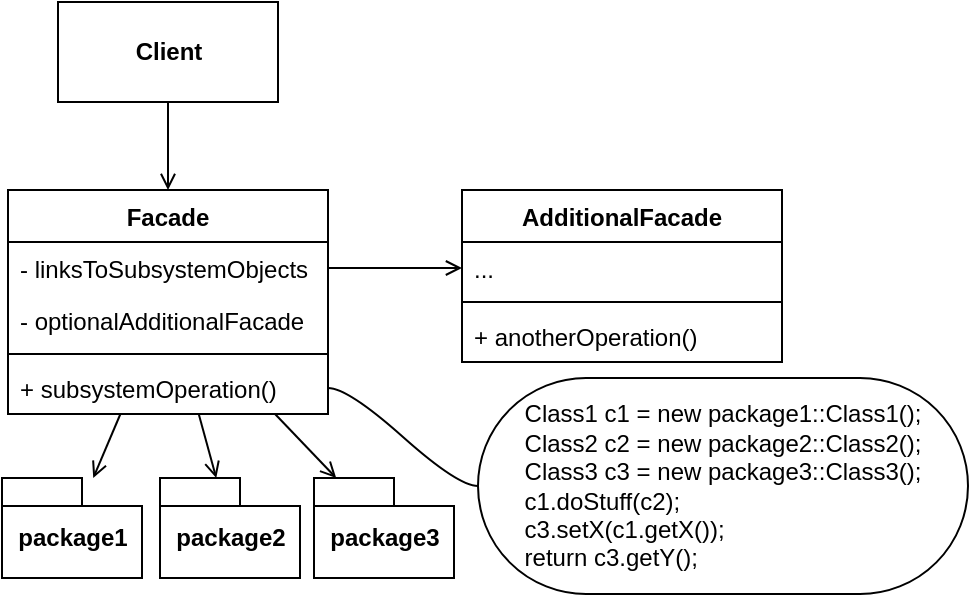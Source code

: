 <mxfile>
    <diagram id="4pL0Q6H4NFQswNKZvfZf" name="Standard">
        <mxGraphModel dx="1374" dy="781" grid="0" gridSize="10" guides="1" tooltips="1" connect="1" arrows="1" fold="1" page="1" pageScale="1" pageWidth="827" pageHeight="1169" math="0" shadow="0">
            <root>
                <mxCell id="0"/>
                <mxCell id="1" parent="0"/>
                <mxCell id="13" style="edgeStyle=none;html=1;exitX=0.5;exitY=1;exitDx=0;exitDy=0;entryX=0.5;entryY=0;entryDx=0;entryDy=0;endArrow=open;endFill=0;" parent="1" source="2" target="3" edge="1">
                    <mxGeometry relative="1" as="geometry"/>
                </mxCell>
                <mxCell id="2" value="Client" style="html=1;fontStyle=1" parent="1" vertex="1">
                    <mxGeometry x="200" y="106" width="110" height="50" as="geometry"/>
                </mxCell>
                <mxCell id="18" value="" style="edgeStyle=none;html=1;endArrow=open;endFill=0;" parent="1" source="3" target="16" edge="1">
                    <mxGeometry relative="1" as="geometry"/>
                </mxCell>
                <mxCell id="20" value="" style="edgeStyle=none;html=1;endArrow=open;endFill=0;" parent="1" source="3" target="15" edge="1">
                    <mxGeometry relative="1" as="geometry"/>
                </mxCell>
                <mxCell id="21" value="" style="edgeStyle=none;html=1;endArrow=open;endFill=0;" parent="1" source="3" target="17" edge="1">
                    <mxGeometry relative="1" as="geometry"/>
                </mxCell>
                <mxCell id="3" value="Facade" style="swimlane;fontStyle=1;align=center;verticalAlign=top;childLayout=stackLayout;horizontal=1;startSize=26;horizontalStack=0;resizeParent=1;resizeParentMax=0;resizeLast=0;collapsible=1;marginBottom=0;" parent="1" vertex="1">
                    <mxGeometry x="175" y="200" width="160" height="112" as="geometry"/>
                </mxCell>
                <mxCell id="4" value="- linksToSubsystemObjects" style="text;strokeColor=none;fillColor=none;align=left;verticalAlign=top;spacingLeft=4;spacingRight=4;overflow=hidden;rotatable=0;points=[[0,0.5],[1,0.5]];portConstraint=eastwest;" parent="3" vertex="1">
                    <mxGeometry y="26" width="160" height="26" as="geometry"/>
                </mxCell>
                <mxCell id="7" value="- optionalAdditionalFacade" style="text;strokeColor=none;fillColor=none;align=left;verticalAlign=top;spacingLeft=4;spacingRight=4;overflow=hidden;rotatable=0;points=[[0,0.5],[1,0.5]];portConstraint=eastwest;" parent="3" vertex="1">
                    <mxGeometry y="52" width="160" height="26" as="geometry"/>
                </mxCell>
                <mxCell id="5" value="" style="line;strokeWidth=1;fillColor=none;align=left;verticalAlign=middle;spacingTop=-1;spacingLeft=3;spacingRight=3;rotatable=0;labelPosition=right;points=[];portConstraint=eastwest;" parent="3" vertex="1">
                    <mxGeometry y="78" width="160" height="8" as="geometry"/>
                </mxCell>
                <mxCell id="6" value="+ subsystemOperation()" style="text;strokeColor=none;fillColor=none;align=left;verticalAlign=top;spacingLeft=4;spacingRight=4;overflow=hidden;rotatable=0;points=[[0,0.5],[1,0.5]];portConstraint=eastwest;" parent="3" vertex="1">
                    <mxGeometry y="86" width="160" height="26" as="geometry"/>
                </mxCell>
                <mxCell id="8" value="AdditionalFacade" style="swimlane;fontStyle=1;align=center;verticalAlign=top;childLayout=stackLayout;horizontal=1;startSize=26;horizontalStack=0;resizeParent=1;resizeParentMax=0;resizeLast=0;collapsible=1;marginBottom=0;" parent="1" vertex="1">
                    <mxGeometry x="402" y="200" width="160" height="86" as="geometry"/>
                </mxCell>
                <mxCell id="9" value="..." style="text;strokeColor=none;fillColor=none;align=left;verticalAlign=top;spacingLeft=4;spacingRight=4;overflow=hidden;rotatable=0;points=[[0,0.5],[1,0.5]];portConstraint=eastwest;" parent="8" vertex="1">
                    <mxGeometry y="26" width="160" height="26" as="geometry"/>
                </mxCell>
                <mxCell id="11" value="" style="line;strokeWidth=1;fillColor=none;align=left;verticalAlign=middle;spacingTop=-1;spacingLeft=3;spacingRight=3;rotatable=0;labelPosition=right;points=[];portConstraint=eastwest;" parent="8" vertex="1">
                    <mxGeometry y="52" width="160" height="8" as="geometry"/>
                </mxCell>
                <mxCell id="12" value="+ anotherOperation()" style="text;strokeColor=none;fillColor=none;align=left;verticalAlign=top;spacingLeft=4;spacingRight=4;overflow=hidden;rotatable=0;points=[[0,0.5],[1,0.5]];portConstraint=eastwest;" parent="8" vertex="1">
                    <mxGeometry y="60" width="160" height="26" as="geometry"/>
                </mxCell>
                <mxCell id="14" style="edgeStyle=none;html=1;exitX=1;exitY=0.5;exitDx=0;exitDy=0;entryX=0;entryY=0.5;entryDx=0;entryDy=0;endArrow=open;endFill=0;" parent="1" source="4" target="9" edge="1">
                    <mxGeometry relative="1" as="geometry"/>
                </mxCell>
                <mxCell id="15" value="package1" style="shape=folder;fontStyle=1;spacingTop=10;tabWidth=40;tabHeight=14;tabPosition=left;html=1;" parent="1" vertex="1">
                    <mxGeometry x="172" y="344" width="70" height="50" as="geometry"/>
                </mxCell>
                <mxCell id="16" value="package2" style="shape=folder;fontStyle=1;spacingTop=10;tabWidth=40;tabHeight=14;tabPosition=left;html=1;" parent="1" vertex="1">
                    <mxGeometry x="251" y="344" width="70" height="50" as="geometry"/>
                </mxCell>
                <mxCell id="17" value="package3" style="shape=folder;fontStyle=1;spacingTop=10;tabWidth=40;tabHeight=14;tabPosition=left;html=1;" parent="1" vertex="1">
                    <mxGeometry x="328" y="344" width="70" height="50" as="geometry"/>
                </mxCell>
                <mxCell id="22" value="&lt;div style=&quot;text-align: left&quot;&gt;&lt;span&gt;Class1 c1 = new package1::Class1();&lt;/span&gt;&lt;/div&gt;&lt;div style=&quot;text-align: left&quot;&gt;&lt;span&gt;Class2 c2 = new package2::Class2();&lt;/span&gt;&lt;/div&gt;&lt;div style=&quot;text-align: left&quot;&gt;&lt;span&gt;Class3 c3 = new package3::Class3();&lt;/span&gt;&lt;/div&gt;&lt;div style=&quot;text-align: left&quot;&gt;&lt;span&gt;c1.doStuff(c2);&lt;/span&gt;&lt;/div&gt;&lt;div style=&quot;text-align: left&quot;&gt;&lt;span&gt;c3.setX(c1.getX());&lt;/span&gt;&lt;/div&gt;&lt;div style=&quot;text-align: left&quot;&gt;&lt;span&gt;return c3.getY();&lt;/span&gt;&lt;/div&gt;" style="whiteSpace=wrap;html=1;rounded=1;arcSize=50;align=center;verticalAlign=middle;strokeWidth=1;autosize=1;spacing=10;treeFolding=1;treeMoving=1;newEdgeStyle={&quot;edgeStyle&quot;:&quot;entityRelationEdgeStyle&quot;,&quot;startArrow&quot;:&quot;none&quot;,&quot;endArrow&quot;:&quot;none&quot;,&quot;segment&quot;:10,&quot;curved&quot;:1};" parent="1" vertex="1">
                    <mxGeometry x="410" y="294" width="245" height="108" as="geometry"/>
                </mxCell>
                <mxCell id="23" value="" style="edgeStyle=entityRelationEdgeStyle;startArrow=none;endArrow=none;segment=10;curved=1;exitX=1;exitY=0.5;exitDx=0;exitDy=0;" parent="1" source="6" target="22" edge="1">
                    <mxGeometry relative="1" as="geometry">
                        <mxPoint x="444" y="384" as="sourcePoint"/>
                    </mxGeometry>
                </mxCell>
            </root>
        </mxGraphModel>
    </diagram>
    <diagram id="1iievChP36K4krtRYSqA" name="Practice">
        <mxGraphModel dx="654" dy="372" grid="0" gridSize="10" guides="1" tooltips="1" connect="1" arrows="1" fold="1" page="1" pageScale="1" pageWidth="827" pageHeight="1169" math="0" shadow="0">
            <root>
                <mxCell id="GANJdywG31KB7hXoL4Jj-0"/>
                <mxCell id="GANJdywG31KB7hXoL4Jj-1" parent="GANJdywG31KB7hXoL4Jj-0"/>
                <mxCell id="GANJdywG31KB7hXoL4Jj-23" value="" style="edgeStyle=none;html=1;entryX=0.5;entryY=0;entryDx=0;entryDy=0;endArrow=open;endFill=0;startArrow=diamondThin;startFill=0;" parent="GANJdywG31KB7hXoL4Jj-1" source="GANJdywG31KB7hXoL4Jj-2" target="GANJdywG31KB7hXoL4Jj-15" edge="1">
                    <mxGeometry relative="1" as="geometry"/>
                </mxCell>
                <mxCell id="GANJdywG31KB7hXoL4Jj-2" value="HQ" style="swimlane;fontStyle=1;align=center;verticalAlign=top;childLayout=stackLayout;horizontal=1;startSize=26;horizontalStack=0;resizeParent=1;resizeParentMax=0;resizeLast=0;collapsible=1;marginBottom=0;" parent="GANJdywG31KB7hXoL4Jj-1" vertex="1">
                    <mxGeometry x="377.5" y="106" width="286" height="269" as="geometry"/>
                </mxCell>
                <mxCell id="GANJdywG31KB7hXoL4Jj-3" value="+ assualtForces: CombatUnit[]" style="text;strokeColor=none;fillColor=none;align=left;verticalAlign=top;spacingLeft=4;spacingRight=4;overflow=hidden;rotatable=0;points=[[0,0.5],[1,0.5]];portConstraint=eastwest;" parent="GANJdywG31KB7hXoL4Jj-2" vertex="1">
                    <mxGeometry y="26" width="286" height="26" as="geometry"/>
                </mxCell>
                <mxCell id="GANJdywG31KB7hXoL4Jj-12" value="+ specialForces: CombatUnit[]" style="text;strokeColor=none;fillColor=none;align=left;verticalAlign=top;spacingLeft=4;spacingRight=4;overflow=hidden;rotatable=0;points=[[0,0.5],[1,0.5]];portConstraint=eastwest;" parent="GANJdywG31KB7hXoL4Jj-2" vertex="1">
                    <mxGeometry y="52" width="286" height="26" as="geometry"/>
                </mxCell>
                <mxCell id="GANJdywG31KB7hXoL4Jj-11" value="+ airForces: CombatUnit[]" style="text;strokeColor=none;fillColor=none;align=left;verticalAlign=top;spacingLeft=4;spacingRight=4;overflow=hidden;rotatable=0;points=[[0,0.5],[1,0.5]];portConstraint=eastwest;" parent="GANJdywG31KB7hXoL4Jj-2" vertex="1">
                    <mxGeometry y="78" width="286" height="26" as="geometry"/>
                </mxCell>
                <mxCell id="GANJdywG31KB7hXoL4Jj-13" value="+ armoredForces: CombatUnit[]" style="text;strokeColor=none;fillColor=none;align=left;verticalAlign=top;spacingLeft=4;spacingRight=4;overflow=hidden;rotatable=0;points=[[0,0.5],[1,0.5]];portConstraint=eastwest;" parent="GANJdywG31KB7hXoL4Jj-2" vertex="1">
                    <mxGeometry y="104" width="286" height="27" as="geometry"/>
                </mxCell>
                <mxCell id="GANJdywG31KB7hXoL4Jj-4" value="" style="line;strokeWidth=1;fillColor=none;align=left;verticalAlign=middle;spacingTop=-1;spacingLeft=3;spacingRight=3;rotatable=0;labelPosition=right;points=[];portConstraint=eastwest;" parent="GANJdywG31KB7hXoL4Jj-2" vertex="1">
                    <mxGeometry y="131" width="286" height="8" as="geometry"/>
                </mxCell>
                <mxCell id="GANJdywG31KB7hXoL4Jj-25" value="+ recruitAssualtForce(cu: CombactUnit)" style="text;strokeColor=none;fillColor=none;align=left;verticalAlign=top;spacingLeft=4;spacingRight=4;overflow=hidden;rotatable=0;points=[[0,0.5],[1,0.5]];portConstraint=eastwest;" parent="GANJdywG31KB7hXoL4Jj-2" vertex="1">
                    <mxGeometry y="139" width="286" height="26" as="geometry"/>
                </mxCell>
                <mxCell id="GANJdywG31KB7hXoL4Jj-26" value="+ recruitSpecialForce(cu: CombactUnit)" style="text;strokeColor=none;fillColor=none;align=left;verticalAlign=top;spacingLeft=4;spacingRight=4;overflow=hidden;rotatable=0;points=[[0,0.5],[1,0.5]];portConstraint=eastwest;" parent="GANJdywG31KB7hXoL4Jj-2" vertex="1">
                    <mxGeometry y="165" width="286" height="26" as="geometry"/>
                </mxCell>
                <mxCell id="GANJdywG31KB7hXoL4Jj-27" value="+ recruitAirForce(cu: CombactUnit)" style="text;strokeColor=none;fillColor=none;align=left;verticalAlign=top;spacingLeft=4;spacingRight=4;overflow=hidden;rotatable=0;points=[[0,0.5],[1,0.5]];portConstraint=eastwest;" parent="GANJdywG31KB7hXoL4Jj-2" vertex="1">
                    <mxGeometry y="191" width="286" height="26" as="geometry"/>
                </mxCell>
                <mxCell id="GANJdywG31KB7hXoL4Jj-28" value="+ recruitArmoredForce(cu: CombactUnit)" style="text;strokeColor=none;fillColor=none;align=left;verticalAlign=top;spacingLeft=4;spacingRight=4;overflow=hidden;rotatable=0;points=[[0,0.5],[1,0.5]];portConstraint=eastwest;" parent="GANJdywG31KB7hXoL4Jj-2" vertex="1">
                    <mxGeometry y="217" width="286" height="26" as="geometry"/>
                </mxCell>
                <mxCell id="GANJdywG31KB7hXoL4Jj-5" value="+ capture(alphabetic: string, numerical: number)" style="text;strokeColor=none;fillColor=none;align=left;verticalAlign=top;spacingLeft=4;spacingRight=4;overflow=hidden;rotatable=0;points=[[0,0.5],[1,0.5]];portConstraint=eastwest;" parent="GANJdywG31KB7hXoL4Jj-2" vertex="1">
                    <mxGeometry y="243" width="286" height="26" as="geometry"/>
                </mxCell>
                <mxCell id="GANJdywG31KB7hXoL4Jj-24" style="edgeStyle=none;html=1;exitX=1;exitY=0.5;exitDx=0;exitDy=0;entryX=0;entryY=0.5;entryDx=0;entryDy=0;startArrow=none;startFill=0;endArrow=open;endFill=0;" parent="GANJdywG31KB7hXoL4Jj-1" source="GANJdywG31KB7hXoL4Jj-6" target="GANJdywG31KB7hXoL4Jj-11" edge="1">
                    <mxGeometry relative="1" as="geometry"/>
                </mxCell>
                <mxCell id="GANJdywG31KB7hXoL4Jj-6" value="Client" style="html=1;fontStyle=1" parent="GANJdywG31KB7hXoL4Jj-1" vertex="1">
                    <mxGeometry x="212" y="172" width="110" height="50" as="geometry"/>
                </mxCell>
                <mxCell id="GANJdywG31KB7hXoL4Jj-15" value="CombatUnit" style="swimlane;fontStyle=1;align=center;verticalAlign=top;childLayout=stackLayout;horizontal=1;startSize=26;horizontalStack=0;resizeParent=1;resizeParentMax=0;resizeLast=0;collapsible=1;marginBottom=0;" parent="GANJdywG31KB7hXoL4Jj-1" vertex="1">
                    <mxGeometry x="376.75" y="417" width="287.5" height="164" as="geometry"/>
                </mxCell>
                <mxCell id="GANJdywG31KB7hXoL4Jj-16" value="- name" style="text;strokeColor=none;fillColor=none;align=left;verticalAlign=top;spacingLeft=4;spacingRight=4;overflow=hidden;rotatable=0;points=[[0,0.5],[1,0.5]];portConstraint=eastwest;" parent="GANJdywG31KB7hXoL4Jj-15" vertex="1">
                    <mxGeometry y="26" width="287.5" height="26" as="geometry"/>
                </mxCell>
                <mxCell id="GANJdywG31KB7hXoL4Jj-17" value="" style="line;strokeWidth=1;fillColor=none;align=left;verticalAlign=middle;spacingTop=-1;spacingLeft=3;spacingRight=3;rotatable=0;labelPosition=right;points=[];portConstraint=eastwest;" parent="GANJdywG31KB7hXoL4Jj-15" vertex="1">
                    <mxGeometry y="52" width="287.5" height="8" as="geometry"/>
                </mxCell>
                <mxCell id="GANJdywG31KB7hXoL4Jj-18" value="+ CombatUnit(name)" style="text;strokeColor=none;fillColor=none;align=left;verticalAlign=top;spacingLeft=4;spacingRight=4;overflow=hidden;rotatable=0;points=[[0,0.5],[1,0.5]];portConstraint=eastwest;" parent="GANJdywG31KB7hXoL4Jj-15" vertex="1">
                    <mxGeometry y="60" width="287.5" height="26" as="geometry"/>
                </mxCell>
                <mxCell id="GANJdywG31KB7hXoL4Jj-21" value="+ assault(alphabetic: string, numerical: number)" style="text;strokeColor=none;fillColor=none;align=left;verticalAlign=top;spacingLeft=4;spacingRight=4;overflow=hidden;rotatable=0;points=[[0,0.5],[1,0.5]];portConstraint=eastwest;" parent="GANJdywG31KB7hXoL4Jj-15" vertex="1">
                    <mxGeometry y="86" width="287.5" height="26" as="geometry"/>
                </mxCell>
                <mxCell id="GANJdywG31KB7hXoL4Jj-19" value="+ defend(alphabetic: string, numerical: number)" style="text;strokeColor=none;fillColor=none;align=left;verticalAlign=top;spacingLeft=4;spacingRight=4;overflow=hidden;rotatable=0;points=[[0,0.5],[1,0.5]];portConstraint=eastwest;" parent="GANJdywG31KB7hXoL4Jj-15" vertex="1">
                    <mxGeometry y="112" width="287.5" height="26" as="geometry"/>
                </mxCell>
                <mxCell id="GANJdywG31KB7hXoL4Jj-20" value="+ reconnoiter(alphabetic: string, numerical: number)" style="text;strokeColor=none;fillColor=none;align=left;verticalAlign=top;spacingLeft=4;spacingRight=4;overflow=hidden;rotatable=0;points=[[0,0.5],[1,0.5]];portConstraint=eastwest;" parent="GANJdywG31KB7hXoL4Jj-15" vertex="1">
                    <mxGeometry y="138" width="287.5" height="26" as="geometry"/>
                </mxCell>
            </root>
        </mxGraphModel>
    </diagram>
</mxfile>